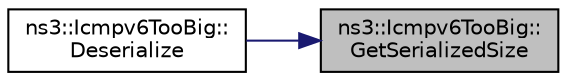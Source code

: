 digraph "ns3::Icmpv6TooBig::GetSerializedSize"
{
 // LATEX_PDF_SIZE
  edge [fontname="Helvetica",fontsize="10",labelfontname="Helvetica",labelfontsize="10"];
  node [fontname="Helvetica",fontsize="10",shape=record];
  rankdir="RL";
  Node1 [label="ns3::Icmpv6TooBig::\lGetSerializedSize",height=0.2,width=0.4,color="black", fillcolor="grey75", style="filled", fontcolor="black",tooltip="Get the serialized size."];
  Node1 -> Node2 [dir="back",color="midnightblue",fontsize="10",style="solid",fontname="Helvetica"];
  Node2 [label="ns3::Icmpv6TooBig::\lDeserialize",height=0.2,width=0.4,color="black", fillcolor="white", style="filled",URL="$classns3_1_1_icmpv6_too_big.html#a2d0f077afd744d980a93fee1b5df93a4",tooltip="Deserialize the packet."];
}
